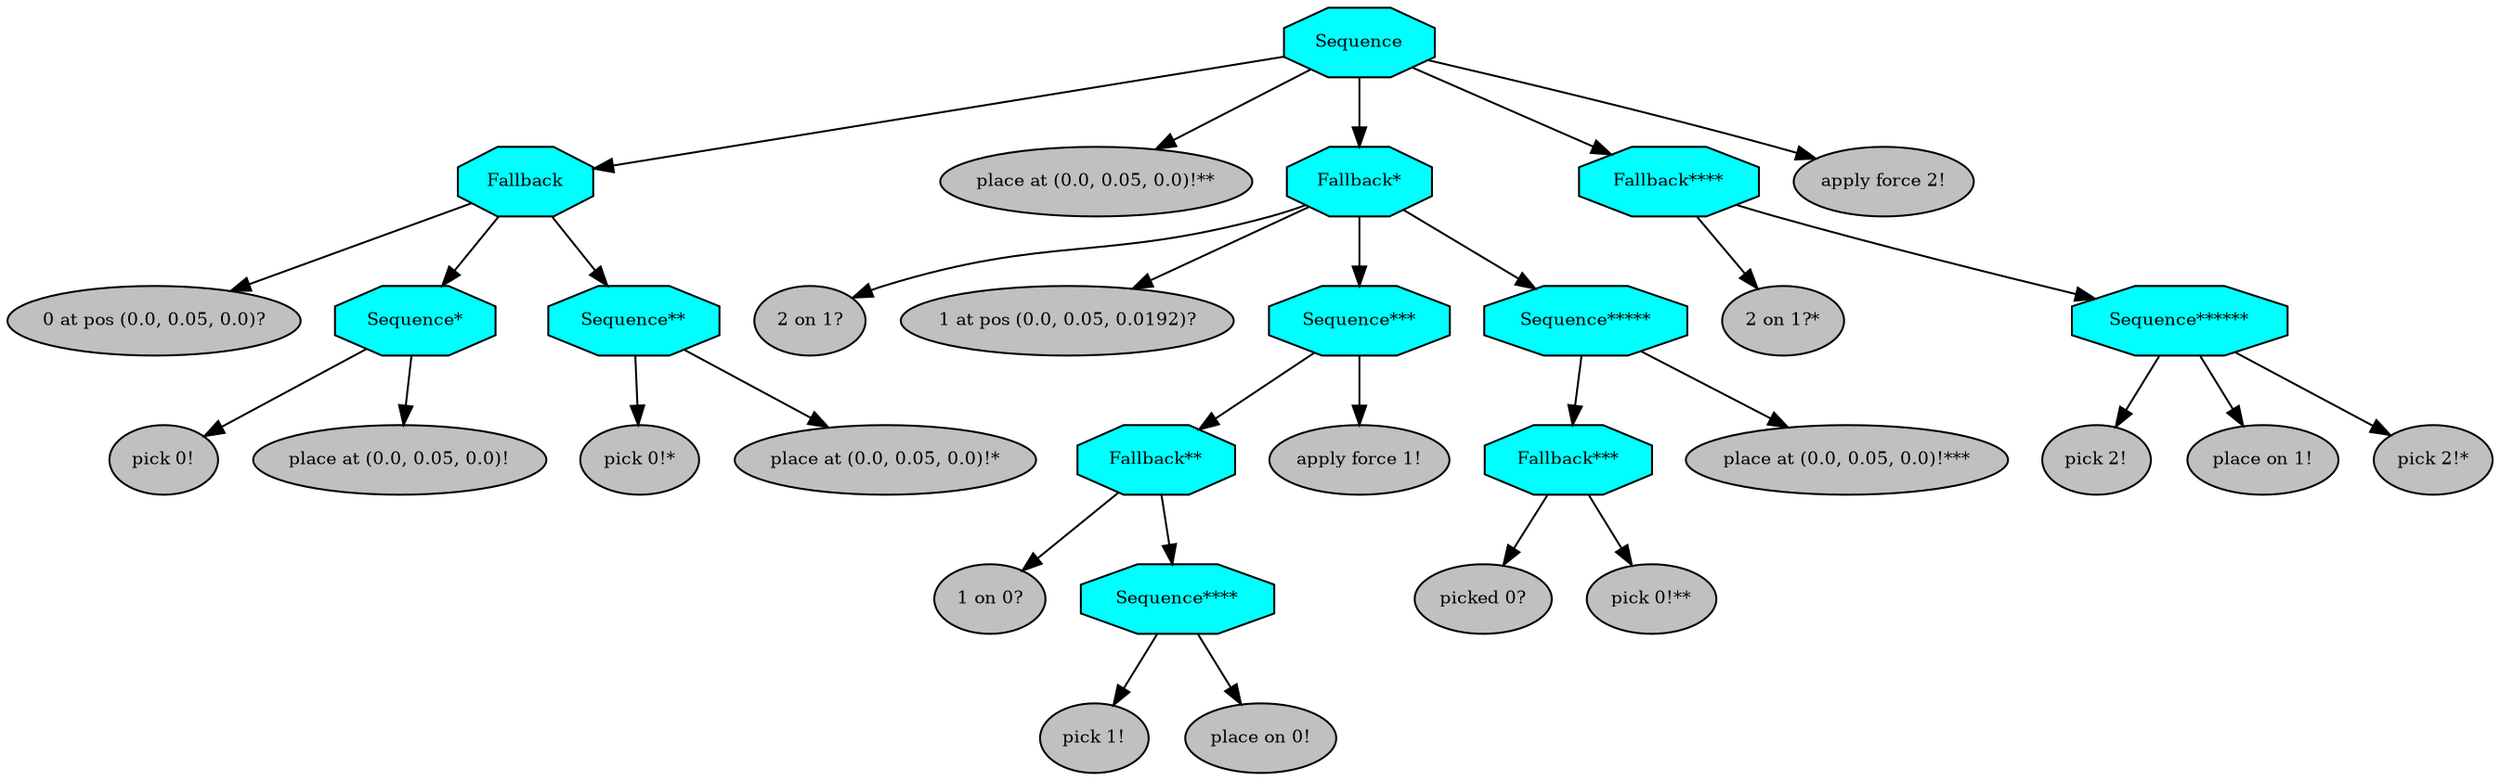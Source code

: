 digraph pastafarianism {
ordering=out;
graph [fontname="times-roman"];
node [fontname="times-roman"];
edge [fontname="times-roman"];
Sequence [fillcolor=cyan, fontcolor=black, fontsize=9, label=Sequence, shape=octagon, style=filled];
Fallback [fillcolor=cyan, fontcolor=black, fontsize=9, label=Fallback, shape=octagon, style=filled];
Sequence -> Fallback;
"0 at pos (0.0, 0.05, 0.0)?" [fillcolor=gray, fontcolor=black, fontsize=9, label="0 at pos (0.0, 0.05, 0.0)?", shape=ellipse, style=filled];
Fallback -> "0 at pos (0.0, 0.05, 0.0)?";
"Sequence*" [fillcolor=cyan, fontcolor=black, fontsize=9, label="Sequence*", shape=octagon, style=filled];
Fallback -> "Sequence*";
"pick 0!" [fillcolor=gray, fontcolor=black, fontsize=9, label="pick 0!", shape=ellipse, style=filled];
"Sequence*" -> "pick 0!";
"place at (0.0, 0.05, 0.0)!" [fillcolor=gray, fontcolor=black, fontsize=9, label="place at (0.0, 0.05, 0.0)!", shape=ellipse, style=filled];
"Sequence*" -> "place at (0.0, 0.05, 0.0)!";
"Sequence**" [fillcolor=cyan, fontcolor=black, fontsize=9, label="Sequence**", shape=octagon, style=filled];
Fallback -> "Sequence**";
"pick 0!*" [fillcolor=gray, fontcolor=black, fontsize=9, label="pick 0!*", shape=ellipse, style=filled];
"Sequence**" -> "pick 0!*";
"place at (0.0, 0.05, 0.0)!*" [fillcolor=gray, fontcolor=black, fontsize=9, label="place at (0.0, 0.05, 0.0)!*", shape=ellipse, style=filled];
"Sequence**" -> "place at (0.0, 0.05, 0.0)!*";
"place at (0.0, 0.05, 0.0)!**" [fillcolor=gray, fontcolor=black, fontsize=9, label="place at (0.0, 0.05, 0.0)!**", shape=ellipse, style=filled];
Sequence -> "place at (0.0, 0.05, 0.0)!**";
"Fallback*" [fillcolor=cyan, fontcolor=black, fontsize=9, label="Fallback*", shape=octagon, style=filled];
Sequence -> "Fallback*";
"2 on 1?" [fillcolor=gray, fontcolor=black, fontsize=9, label="2 on 1?", shape=ellipse, style=filled];
"Fallback*" -> "2 on 1?";
"1 at pos (0.0, 0.05, 0.0192)?" [fillcolor=gray, fontcolor=black, fontsize=9, label="1 at pos (0.0, 0.05, 0.0192)?", shape=ellipse, style=filled];
"Fallback*" -> "1 at pos (0.0, 0.05, 0.0192)?";
"Sequence***" [fillcolor=cyan, fontcolor=black, fontsize=9, label="Sequence***", shape=octagon, style=filled];
"Fallback*" -> "Sequence***";
"Fallback**" [fillcolor=cyan, fontcolor=black, fontsize=9, label="Fallback**", shape=octagon, style=filled];
"Sequence***" -> "Fallback**";
"1 on 0?" [fillcolor=gray, fontcolor=black, fontsize=9, label="1 on 0?", shape=ellipse, style=filled];
"Fallback**" -> "1 on 0?";
"Sequence****" [fillcolor=cyan, fontcolor=black, fontsize=9, label="Sequence****", shape=octagon, style=filled];
"Fallback**" -> "Sequence****";
"pick 1!" [fillcolor=gray, fontcolor=black, fontsize=9, label="pick 1!", shape=ellipse, style=filled];
"Sequence****" -> "pick 1!";
"place on 0!" [fillcolor=gray, fontcolor=black, fontsize=9, label="place on 0!", shape=ellipse, style=filled];
"Sequence****" -> "place on 0!";
"apply force 1!" [fillcolor=gray, fontcolor=black, fontsize=9, label="apply force 1!", shape=ellipse, style=filled];
"Sequence***" -> "apply force 1!";
"Sequence*****" [fillcolor=cyan, fontcolor=black, fontsize=9, label="Sequence*****", shape=octagon, style=filled];
"Fallback*" -> "Sequence*****";
"Fallback***" [fillcolor=cyan, fontcolor=black, fontsize=9, label="Fallback***", shape=octagon, style=filled];
"Sequence*****" -> "Fallback***";
"picked 0?" [fillcolor=gray, fontcolor=black, fontsize=9, label="picked 0?", shape=ellipse, style=filled];
"Fallback***" -> "picked 0?";
"pick 0!**" [fillcolor=gray, fontcolor=black, fontsize=9, label="pick 0!**", shape=ellipse, style=filled];
"Fallback***" -> "pick 0!**";
"place at (0.0, 0.05, 0.0)!***" [fillcolor=gray, fontcolor=black, fontsize=9, label="place at (0.0, 0.05, 0.0)!***", shape=ellipse, style=filled];
"Sequence*****" -> "place at (0.0, 0.05, 0.0)!***";
"Fallback****" [fillcolor=cyan, fontcolor=black, fontsize=9, label="Fallback****", shape=octagon, style=filled];
Sequence -> "Fallback****";
"2 on 1?*" [fillcolor=gray, fontcolor=black, fontsize=9, label="2 on 1?*", shape=ellipse, style=filled];
"Fallback****" -> "2 on 1?*";
"Sequence******" [fillcolor=cyan, fontcolor=black, fontsize=9, label="Sequence******", shape=octagon, style=filled];
"Fallback****" -> "Sequence******";
"pick 2!" [fillcolor=gray, fontcolor=black, fontsize=9, label="pick 2!", shape=ellipse, style=filled];
"Sequence******" -> "pick 2!";
"place on 1!" [fillcolor=gray, fontcolor=black, fontsize=9, label="place on 1!", shape=ellipse, style=filled];
"Sequence******" -> "place on 1!";
"pick 2!*" [fillcolor=gray, fontcolor=black, fontsize=9, label="pick 2!*", shape=ellipse, style=filled];
"Sequence******" -> "pick 2!*";
"apply force 2!" [fillcolor=gray, fontcolor=black, fontsize=9, label="apply force 2!", shape=ellipse, style=filled];
Sequence -> "apply force 2!";
}

